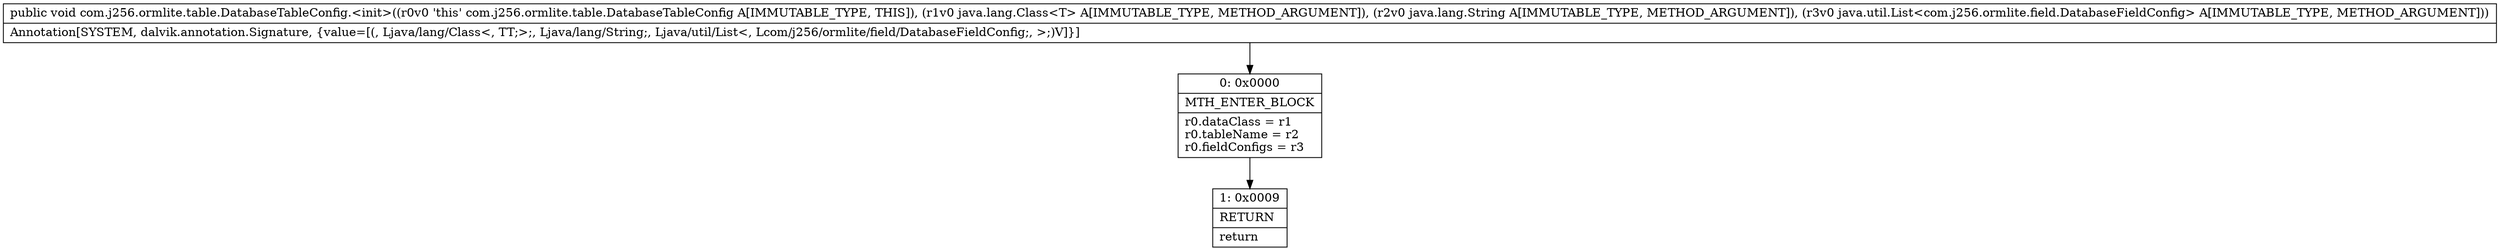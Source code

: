 digraph "CFG forcom.j256.ormlite.table.DatabaseTableConfig.\<init\>(Ljava\/lang\/Class;Ljava\/lang\/String;Ljava\/util\/List;)V" {
Node_0 [shape=record,label="{0\:\ 0x0000|MTH_ENTER_BLOCK\l|r0.dataClass = r1\lr0.tableName = r2\lr0.fieldConfigs = r3\l}"];
Node_1 [shape=record,label="{1\:\ 0x0009|RETURN\l|return\l}"];
MethodNode[shape=record,label="{public void com.j256.ormlite.table.DatabaseTableConfig.\<init\>((r0v0 'this' com.j256.ormlite.table.DatabaseTableConfig A[IMMUTABLE_TYPE, THIS]), (r1v0 java.lang.Class\<T\> A[IMMUTABLE_TYPE, METHOD_ARGUMENT]), (r2v0 java.lang.String A[IMMUTABLE_TYPE, METHOD_ARGUMENT]), (r3v0 java.util.List\<com.j256.ormlite.field.DatabaseFieldConfig\> A[IMMUTABLE_TYPE, METHOD_ARGUMENT]))  | Annotation[SYSTEM, dalvik.annotation.Signature, \{value=[(, Ljava\/lang\/Class\<, TT;\>;, Ljava\/lang\/String;, Ljava\/util\/List\<, Lcom\/j256\/ormlite\/field\/DatabaseFieldConfig;, \>;)V]\}]\l}"];
MethodNode -> Node_0;
Node_0 -> Node_1;
}

